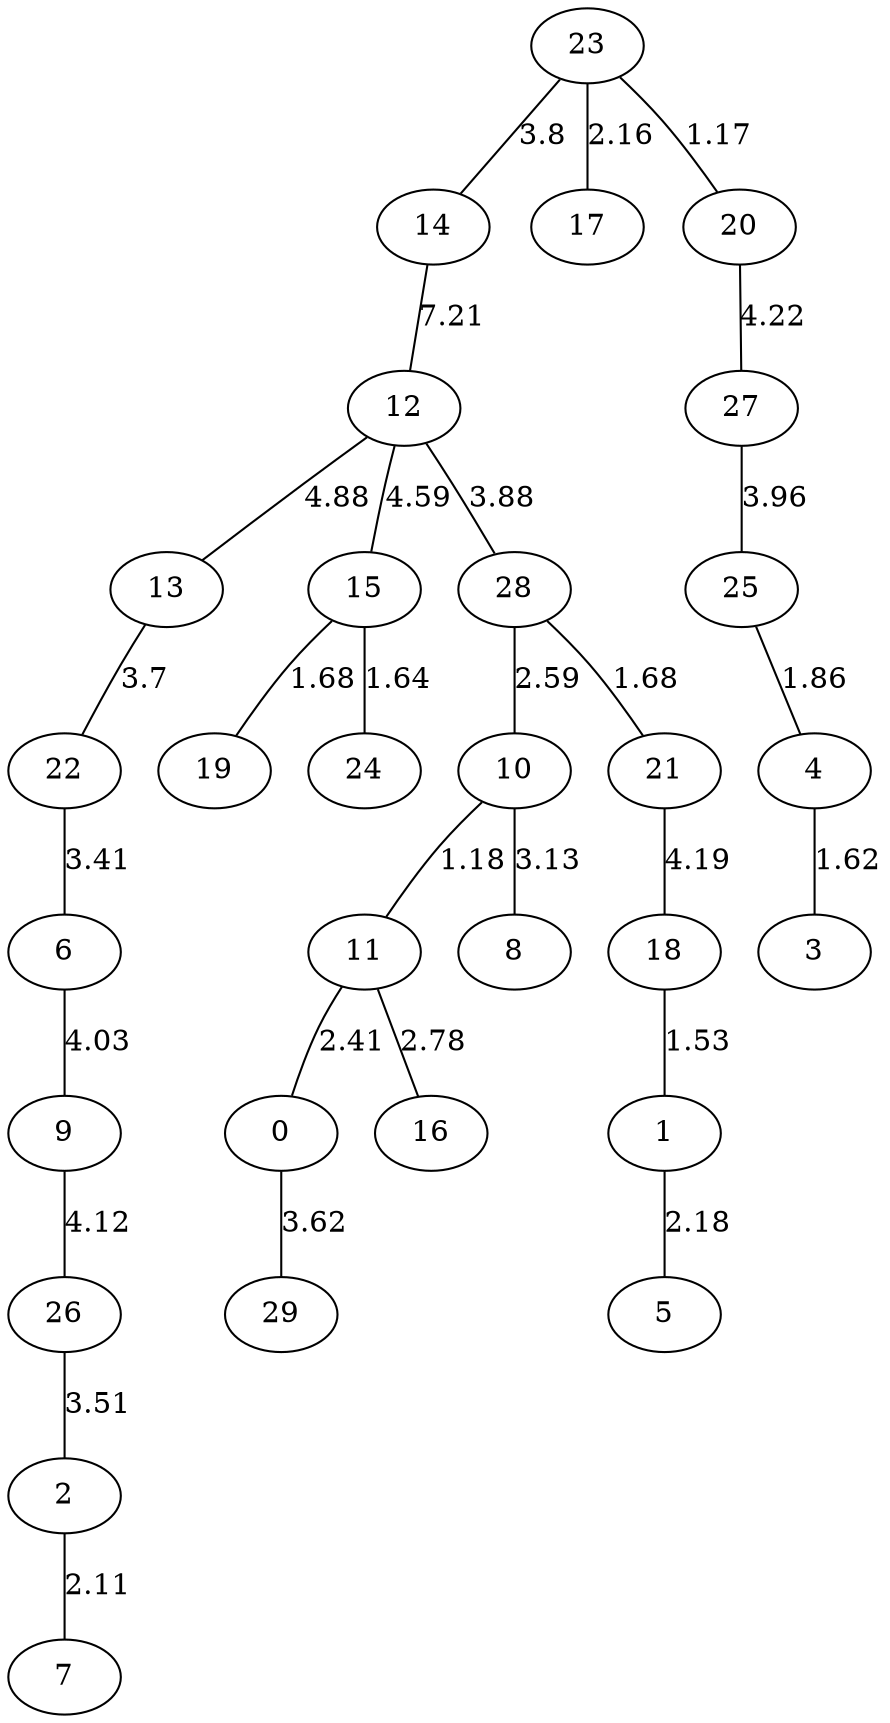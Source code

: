 graph G {
  "0";
  "1";
  "10";
  "11";
  "12";
  "13";
  "14";
  "15";
  "16";
  "17";
  "18";
  "19";
  "2";
  "20";
  "21";
  "22";
  "23";
  "24";
  "25";
  "26";
  "27";
  "28";
  "29";
  "3";
  "4";
  "5";
  "6";
  "7";
  "8";
  "9";
  "23" -- "20" [label="1.17"];
  "23" -- "17" [label="2.16"];
  "23" -- "14" [label="3.8"];
  "20" -- "27" [label="4.22"];
  "27" -- "25" [label="3.96"];
  "25" -- "4" [label="1.86"];
  "4" -- "3" [label="1.62"];
  "14" -- "12" [label="7.21"];
  "12" -- "28" [label="3.88"];
  "28" -- "21" [label="1.68"];
  "28" -- "10" [label="2.59"];
  "10" -- "11" [label="1.18"];
  "11" -- "0" [label="2.41"];
  "11" -- "16" [label="2.78"];
  "10" -- "8" [label="3.13"];
  "0" -- "29" [label="3.62"];
  "21" -- "18" [label="4.19"];
  "18" -- "1" [label="1.53"];
  "1" -- "5" [label="2.18"];
  "12" -- "15" [label="4.59"];
  "15" -- "24" [label="1.64"];
  "15" -- "19" [label="1.68"];
  "12" -- "13" [label="4.88"];
  "13" -- "22" [label="3.7"];
  "22" -- "6" [label="3.41"];
  "6" -- "9" [label="4.03"];
  "9" -- "26" [label="4.12"];
  "26" -- "2" [label="3.51"];
  "2" -- "7" [label="2.11"];
}
